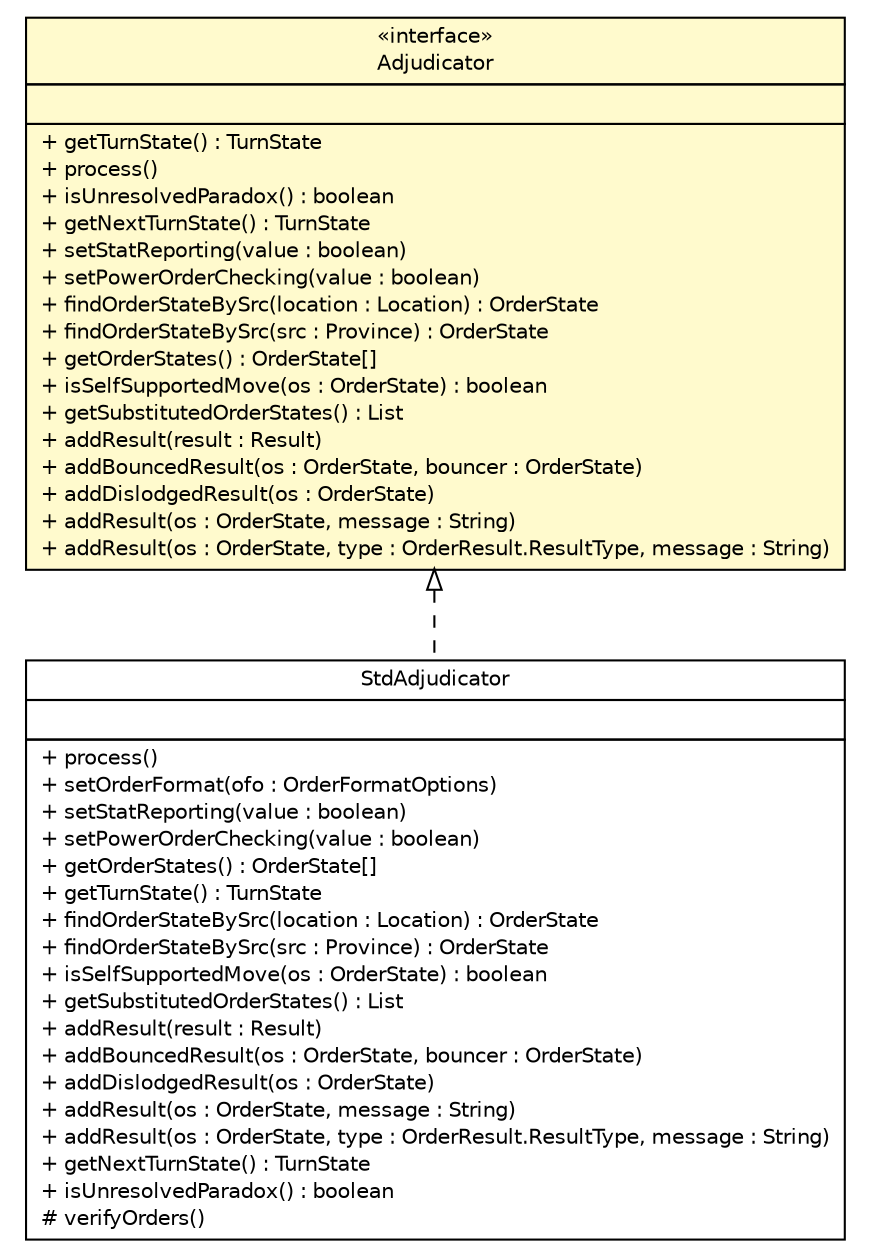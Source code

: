 #!/usr/local/bin/dot
#
# Class diagram 
# Generated by UMLGraph version 5.2 (http://www.umlgraph.org/)
#

digraph G {
	edge [fontname="Helvetica",fontsize=10,labelfontname="Helvetica",labelfontsize=10];
	node [fontname="Helvetica",fontsize=10,shape=plaintext];
	nodesep=0.25;
	ranksep=0.5;
	// dip.process.Adjudicator
	c5683 [label=<<table title="dip.process.Adjudicator" border="0" cellborder="1" cellspacing="0" cellpadding="2" port="p" bgcolor="lemonChiffon" href="./Adjudicator.html">
		<tr><td><table border="0" cellspacing="0" cellpadding="1">
<tr><td align="center" balign="center"> &#171;interface&#187; </td></tr>
<tr><td align="center" balign="center"> Adjudicator </td></tr>
		</table></td></tr>
		<tr><td><table border="0" cellspacing="0" cellpadding="1">
<tr><td align="left" balign="left">  </td></tr>
		</table></td></tr>
		<tr><td><table border="0" cellspacing="0" cellpadding="1">
<tr><td align="left" balign="left"> + getTurnState() : TurnState </td></tr>
<tr><td align="left" balign="left"> + process() </td></tr>
<tr><td align="left" balign="left"> + isUnresolvedParadox() : boolean </td></tr>
<tr><td align="left" balign="left"> + getNextTurnState() : TurnState </td></tr>
<tr><td align="left" balign="left"> + setStatReporting(value : boolean) </td></tr>
<tr><td align="left" balign="left"> + setPowerOrderChecking(value : boolean) </td></tr>
<tr><td align="left" balign="left"> + findOrderStateBySrc(location : Location) : OrderState </td></tr>
<tr><td align="left" balign="left"> + findOrderStateBySrc(src : Province) : OrderState </td></tr>
<tr><td align="left" balign="left"> + getOrderStates() : OrderState[] </td></tr>
<tr><td align="left" balign="left"> + isSelfSupportedMove(os : OrderState) : boolean </td></tr>
<tr><td align="left" balign="left"> + getSubstitutedOrderStates() : List </td></tr>
<tr><td align="left" balign="left"> + addResult(result : Result) </td></tr>
<tr><td align="left" balign="left"> + addBouncedResult(os : OrderState, bouncer : OrderState) </td></tr>
<tr><td align="left" balign="left"> + addDislodgedResult(os : OrderState) </td></tr>
<tr><td align="left" balign="left"> + addResult(os : OrderState, message : String) </td></tr>
<tr><td align="left" balign="left"> + addResult(os : OrderState, type : OrderResult.ResultType, message : String) </td></tr>
		</table></td></tr>
		</table>>, fontname="Helvetica", fontcolor="black", fontsize=10.0];
	// dip.process.StdAdjudicator
	c5684 [label=<<table title="dip.process.StdAdjudicator" border="0" cellborder="1" cellspacing="0" cellpadding="2" port="p" href="./StdAdjudicator.html">
		<tr><td><table border="0" cellspacing="0" cellpadding="1">
<tr><td align="center" balign="center"> StdAdjudicator </td></tr>
		</table></td></tr>
		<tr><td><table border="0" cellspacing="0" cellpadding="1">
<tr><td align="left" balign="left">  </td></tr>
		</table></td></tr>
		<tr><td><table border="0" cellspacing="0" cellpadding="1">
<tr><td align="left" balign="left"> + process() </td></tr>
<tr><td align="left" balign="left"> + setOrderFormat(ofo : OrderFormatOptions) </td></tr>
<tr><td align="left" balign="left"> + setStatReporting(value : boolean) </td></tr>
<tr><td align="left" balign="left"> + setPowerOrderChecking(value : boolean) </td></tr>
<tr><td align="left" balign="left"> + getOrderStates() : OrderState[] </td></tr>
<tr><td align="left" balign="left"> + getTurnState() : TurnState </td></tr>
<tr><td align="left" balign="left"> + findOrderStateBySrc(location : Location) : OrderState </td></tr>
<tr><td align="left" balign="left"> + findOrderStateBySrc(src : Province) : OrderState </td></tr>
<tr><td align="left" balign="left"> + isSelfSupportedMove(os : OrderState) : boolean </td></tr>
<tr><td align="left" balign="left"> + getSubstitutedOrderStates() : List </td></tr>
<tr><td align="left" balign="left"> + addResult(result : Result) </td></tr>
<tr><td align="left" balign="left"> + addBouncedResult(os : OrderState, bouncer : OrderState) </td></tr>
<tr><td align="left" balign="left"> + addDislodgedResult(os : OrderState) </td></tr>
<tr><td align="left" balign="left"> + addResult(os : OrderState, message : String) </td></tr>
<tr><td align="left" balign="left"> + addResult(os : OrderState, type : OrderResult.ResultType, message : String) </td></tr>
<tr><td align="left" balign="left"> + getNextTurnState() : TurnState </td></tr>
<tr><td align="left" balign="left"> + isUnresolvedParadox() : boolean </td></tr>
<tr><td align="left" balign="left"> # verifyOrders() </td></tr>
		</table></td></tr>
		</table>>, fontname="Helvetica", fontcolor="black", fontsize=10.0];
	//dip.process.StdAdjudicator implements dip.process.Adjudicator
	c5683:p -> c5684:p [dir=back,arrowtail=empty,style=dashed];
}

